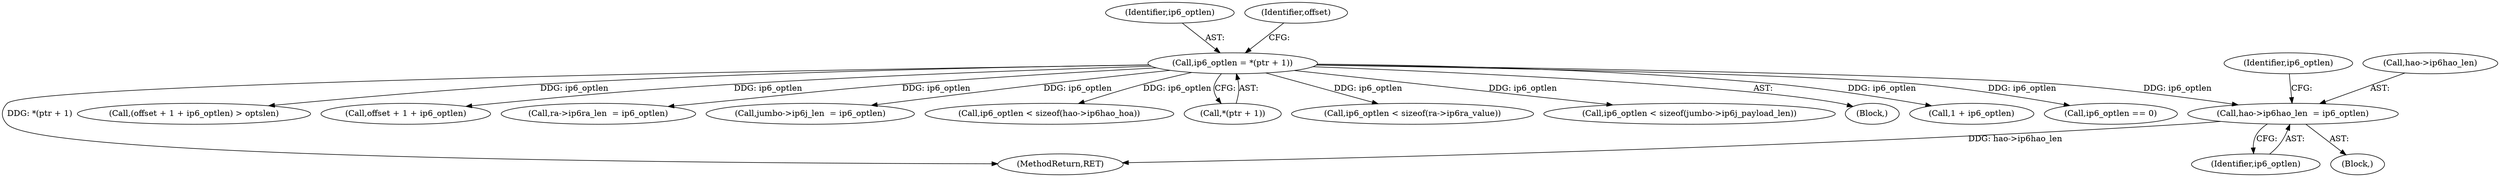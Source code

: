 digraph "0_suricata_11f3659f64a4e42e90cb3c09fcef66894205aefe@pointer" {
"1000700" [label="(Call,hao->ip6hao_len  = ip6_optlen)"];
"1000551" [label="(Call,ip6_optlen = *(ptr + 1))"];
"1000707" [label="(Identifier,ip6_optlen)"];
"1000693" [label="(Block,)"];
"1000551" [label="(Call,ip6_optlen = *(ptr + 1))"];
"1000561" [label="(Call,1 + ip6_optlen)"];
"1000579" [label="(Call,ip6_optlen == 0)"];
"1001089" [label="(MethodReturn,RET)"];
"1000552" [label="(Identifier,ip6_optlen)"];
"1000700" [label="(Call,hao->ip6hao_len  = ip6_optlen)"];
"1000704" [label="(Identifier,ip6_optlen)"];
"1000701" [label="(Call,hao->ip6hao_len)"];
"1000558" [label="(Call,(offset + 1 + ip6_optlen) > optslen)"];
"1000559" [label="(Call,offset + 1 + ip6_optlen)"];
"1000598" [label="(Call,ra->ip6ra_len  = ip6_optlen)"];
"1000650" [label="(Call,jumbo->ip6j_len  = ip6_optlen)"];
"1000706" [label="(Call,ip6_optlen < sizeof(hao->ip6hao_hoa))"];
"1000553" [label="(Call,*(ptr + 1))"];
"1000560" [label="(Identifier,offset)"];
"1000604" [label="(Call,ip6_optlen < sizeof(ra->ip6ra_value))"];
"1000656" [label="(Call,ip6_optlen < sizeof(jumbo->ip6j_payload_len))"];
"1000525" [label="(Block,)"];
"1000700" -> "1000693"  [label="AST: "];
"1000700" -> "1000704"  [label="CFG: "];
"1000701" -> "1000700"  [label="AST: "];
"1000704" -> "1000700"  [label="AST: "];
"1000707" -> "1000700"  [label="CFG: "];
"1000700" -> "1001089"  [label="DDG: hao->ip6hao_len"];
"1000551" -> "1000700"  [label="DDG: ip6_optlen"];
"1000551" -> "1000525"  [label="AST: "];
"1000551" -> "1000553"  [label="CFG: "];
"1000552" -> "1000551"  [label="AST: "];
"1000553" -> "1000551"  [label="AST: "];
"1000560" -> "1000551"  [label="CFG: "];
"1000551" -> "1001089"  [label="DDG: *(ptr + 1)"];
"1000551" -> "1000558"  [label="DDG: ip6_optlen"];
"1000551" -> "1000559"  [label="DDG: ip6_optlen"];
"1000551" -> "1000561"  [label="DDG: ip6_optlen"];
"1000551" -> "1000579"  [label="DDG: ip6_optlen"];
"1000551" -> "1000598"  [label="DDG: ip6_optlen"];
"1000551" -> "1000604"  [label="DDG: ip6_optlen"];
"1000551" -> "1000650"  [label="DDG: ip6_optlen"];
"1000551" -> "1000656"  [label="DDG: ip6_optlen"];
"1000551" -> "1000706"  [label="DDG: ip6_optlen"];
}

